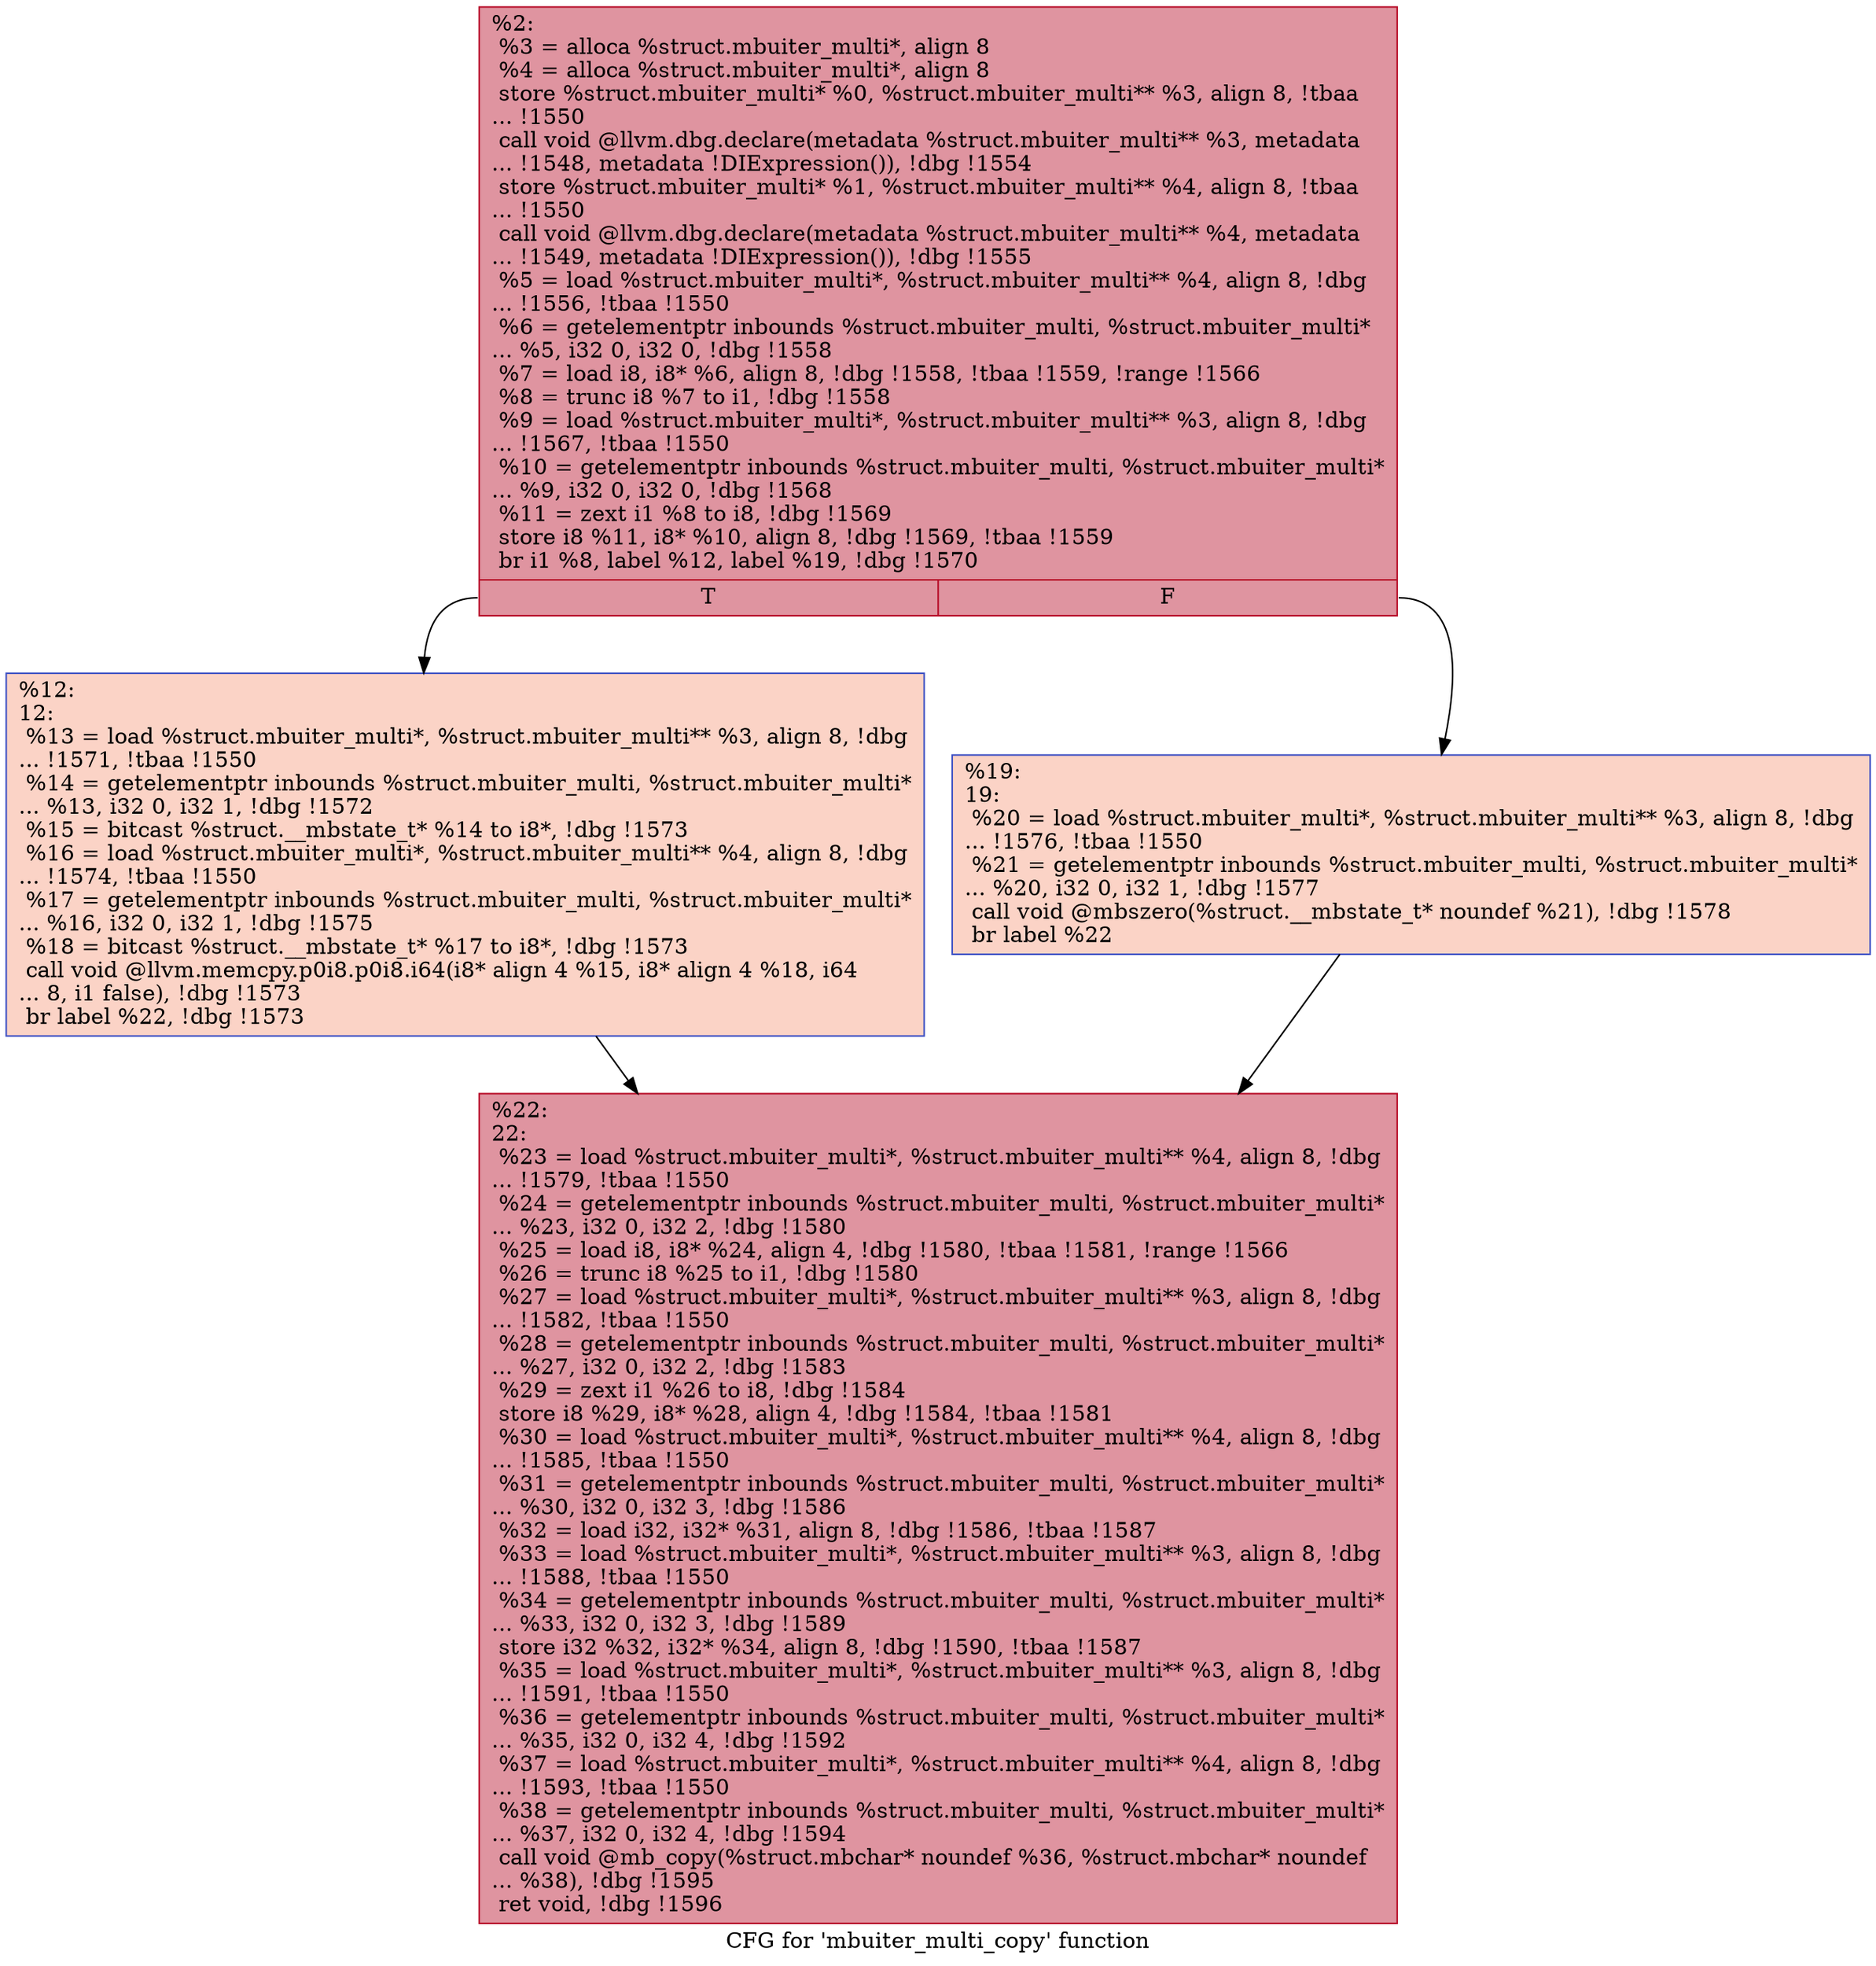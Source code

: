 digraph "CFG for 'mbuiter_multi_copy' function" {
	label="CFG for 'mbuiter_multi_copy' function";

	Node0x2707e30 [shape=record,color="#b70d28ff", style=filled, fillcolor="#b70d2870",label="{%2:\l  %3 = alloca %struct.mbuiter_multi*, align 8\l  %4 = alloca %struct.mbuiter_multi*, align 8\l  store %struct.mbuiter_multi* %0, %struct.mbuiter_multi** %3, align 8, !tbaa\l... !1550\l  call void @llvm.dbg.declare(metadata %struct.mbuiter_multi** %3, metadata\l... !1548, metadata !DIExpression()), !dbg !1554\l  store %struct.mbuiter_multi* %1, %struct.mbuiter_multi** %4, align 8, !tbaa\l... !1550\l  call void @llvm.dbg.declare(metadata %struct.mbuiter_multi** %4, metadata\l... !1549, metadata !DIExpression()), !dbg !1555\l  %5 = load %struct.mbuiter_multi*, %struct.mbuiter_multi** %4, align 8, !dbg\l... !1556, !tbaa !1550\l  %6 = getelementptr inbounds %struct.mbuiter_multi, %struct.mbuiter_multi*\l... %5, i32 0, i32 0, !dbg !1558\l  %7 = load i8, i8* %6, align 8, !dbg !1558, !tbaa !1559, !range !1566\l  %8 = trunc i8 %7 to i1, !dbg !1558\l  %9 = load %struct.mbuiter_multi*, %struct.mbuiter_multi** %3, align 8, !dbg\l... !1567, !tbaa !1550\l  %10 = getelementptr inbounds %struct.mbuiter_multi, %struct.mbuiter_multi*\l... %9, i32 0, i32 0, !dbg !1568\l  %11 = zext i1 %8 to i8, !dbg !1569\l  store i8 %11, i8* %10, align 8, !dbg !1569, !tbaa !1559\l  br i1 %8, label %12, label %19, !dbg !1570\l|{<s0>T|<s1>F}}"];
	Node0x2707e30:s0 -> Node0x2707eb0;
	Node0x2707e30:s1 -> Node0x2707f00;
	Node0x2707eb0 [shape=record,color="#3d50c3ff", style=filled, fillcolor="#f59c7d70",label="{%12:\l12:                                               \l  %13 = load %struct.mbuiter_multi*, %struct.mbuiter_multi** %3, align 8, !dbg\l... !1571, !tbaa !1550\l  %14 = getelementptr inbounds %struct.mbuiter_multi, %struct.mbuiter_multi*\l... %13, i32 0, i32 1, !dbg !1572\l  %15 = bitcast %struct.__mbstate_t* %14 to i8*, !dbg !1573\l  %16 = load %struct.mbuiter_multi*, %struct.mbuiter_multi** %4, align 8, !dbg\l... !1574, !tbaa !1550\l  %17 = getelementptr inbounds %struct.mbuiter_multi, %struct.mbuiter_multi*\l... %16, i32 0, i32 1, !dbg !1575\l  %18 = bitcast %struct.__mbstate_t* %17 to i8*, !dbg !1573\l  call void @llvm.memcpy.p0i8.p0i8.i64(i8* align 4 %15, i8* align 4 %18, i64\l... 8, i1 false), !dbg !1573\l  br label %22, !dbg !1573\l}"];
	Node0x2707eb0 -> Node0x2707f50;
	Node0x2707f00 [shape=record,color="#3d50c3ff", style=filled, fillcolor="#f59c7d70",label="{%19:\l19:                                               \l  %20 = load %struct.mbuiter_multi*, %struct.mbuiter_multi** %3, align 8, !dbg\l... !1576, !tbaa !1550\l  %21 = getelementptr inbounds %struct.mbuiter_multi, %struct.mbuiter_multi*\l... %20, i32 0, i32 1, !dbg !1577\l  call void @mbszero(%struct.__mbstate_t* noundef %21), !dbg !1578\l  br label %22\l}"];
	Node0x2707f00 -> Node0x2707f50;
	Node0x2707f50 [shape=record,color="#b70d28ff", style=filled, fillcolor="#b70d2870",label="{%22:\l22:                                               \l  %23 = load %struct.mbuiter_multi*, %struct.mbuiter_multi** %4, align 8, !dbg\l... !1579, !tbaa !1550\l  %24 = getelementptr inbounds %struct.mbuiter_multi, %struct.mbuiter_multi*\l... %23, i32 0, i32 2, !dbg !1580\l  %25 = load i8, i8* %24, align 4, !dbg !1580, !tbaa !1581, !range !1566\l  %26 = trunc i8 %25 to i1, !dbg !1580\l  %27 = load %struct.mbuiter_multi*, %struct.mbuiter_multi** %3, align 8, !dbg\l... !1582, !tbaa !1550\l  %28 = getelementptr inbounds %struct.mbuiter_multi, %struct.mbuiter_multi*\l... %27, i32 0, i32 2, !dbg !1583\l  %29 = zext i1 %26 to i8, !dbg !1584\l  store i8 %29, i8* %28, align 4, !dbg !1584, !tbaa !1581\l  %30 = load %struct.mbuiter_multi*, %struct.mbuiter_multi** %4, align 8, !dbg\l... !1585, !tbaa !1550\l  %31 = getelementptr inbounds %struct.mbuiter_multi, %struct.mbuiter_multi*\l... %30, i32 0, i32 3, !dbg !1586\l  %32 = load i32, i32* %31, align 8, !dbg !1586, !tbaa !1587\l  %33 = load %struct.mbuiter_multi*, %struct.mbuiter_multi** %3, align 8, !dbg\l... !1588, !tbaa !1550\l  %34 = getelementptr inbounds %struct.mbuiter_multi, %struct.mbuiter_multi*\l... %33, i32 0, i32 3, !dbg !1589\l  store i32 %32, i32* %34, align 8, !dbg !1590, !tbaa !1587\l  %35 = load %struct.mbuiter_multi*, %struct.mbuiter_multi** %3, align 8, !dbg\l... !1591, !tbaa !1550\l  %36 = getelementptr inbounds %struct.mbuiter_multi, %struct.mbuiter_multi*\l... %35, i32 0, i32 4, !dbg !1592\l  %37 = load %struct.mbuiter_multi*, %struct.mbuiter_multi** %4, align 8, !dbg\l... !1593, !tbaa !1550\l  %38 = getelementptr inbounds %struct.mbuiter_multi, %struct.mbuiter_multi*\l... %37, i32 0, i32 4, !dbg !1594\l  call void @mb_copy(%struct.mbchar* noundef %36, %struct.mbchar* noundef\l... %38), !dbg !1595\l  ret void, !dbg !1596\l}"];
}
